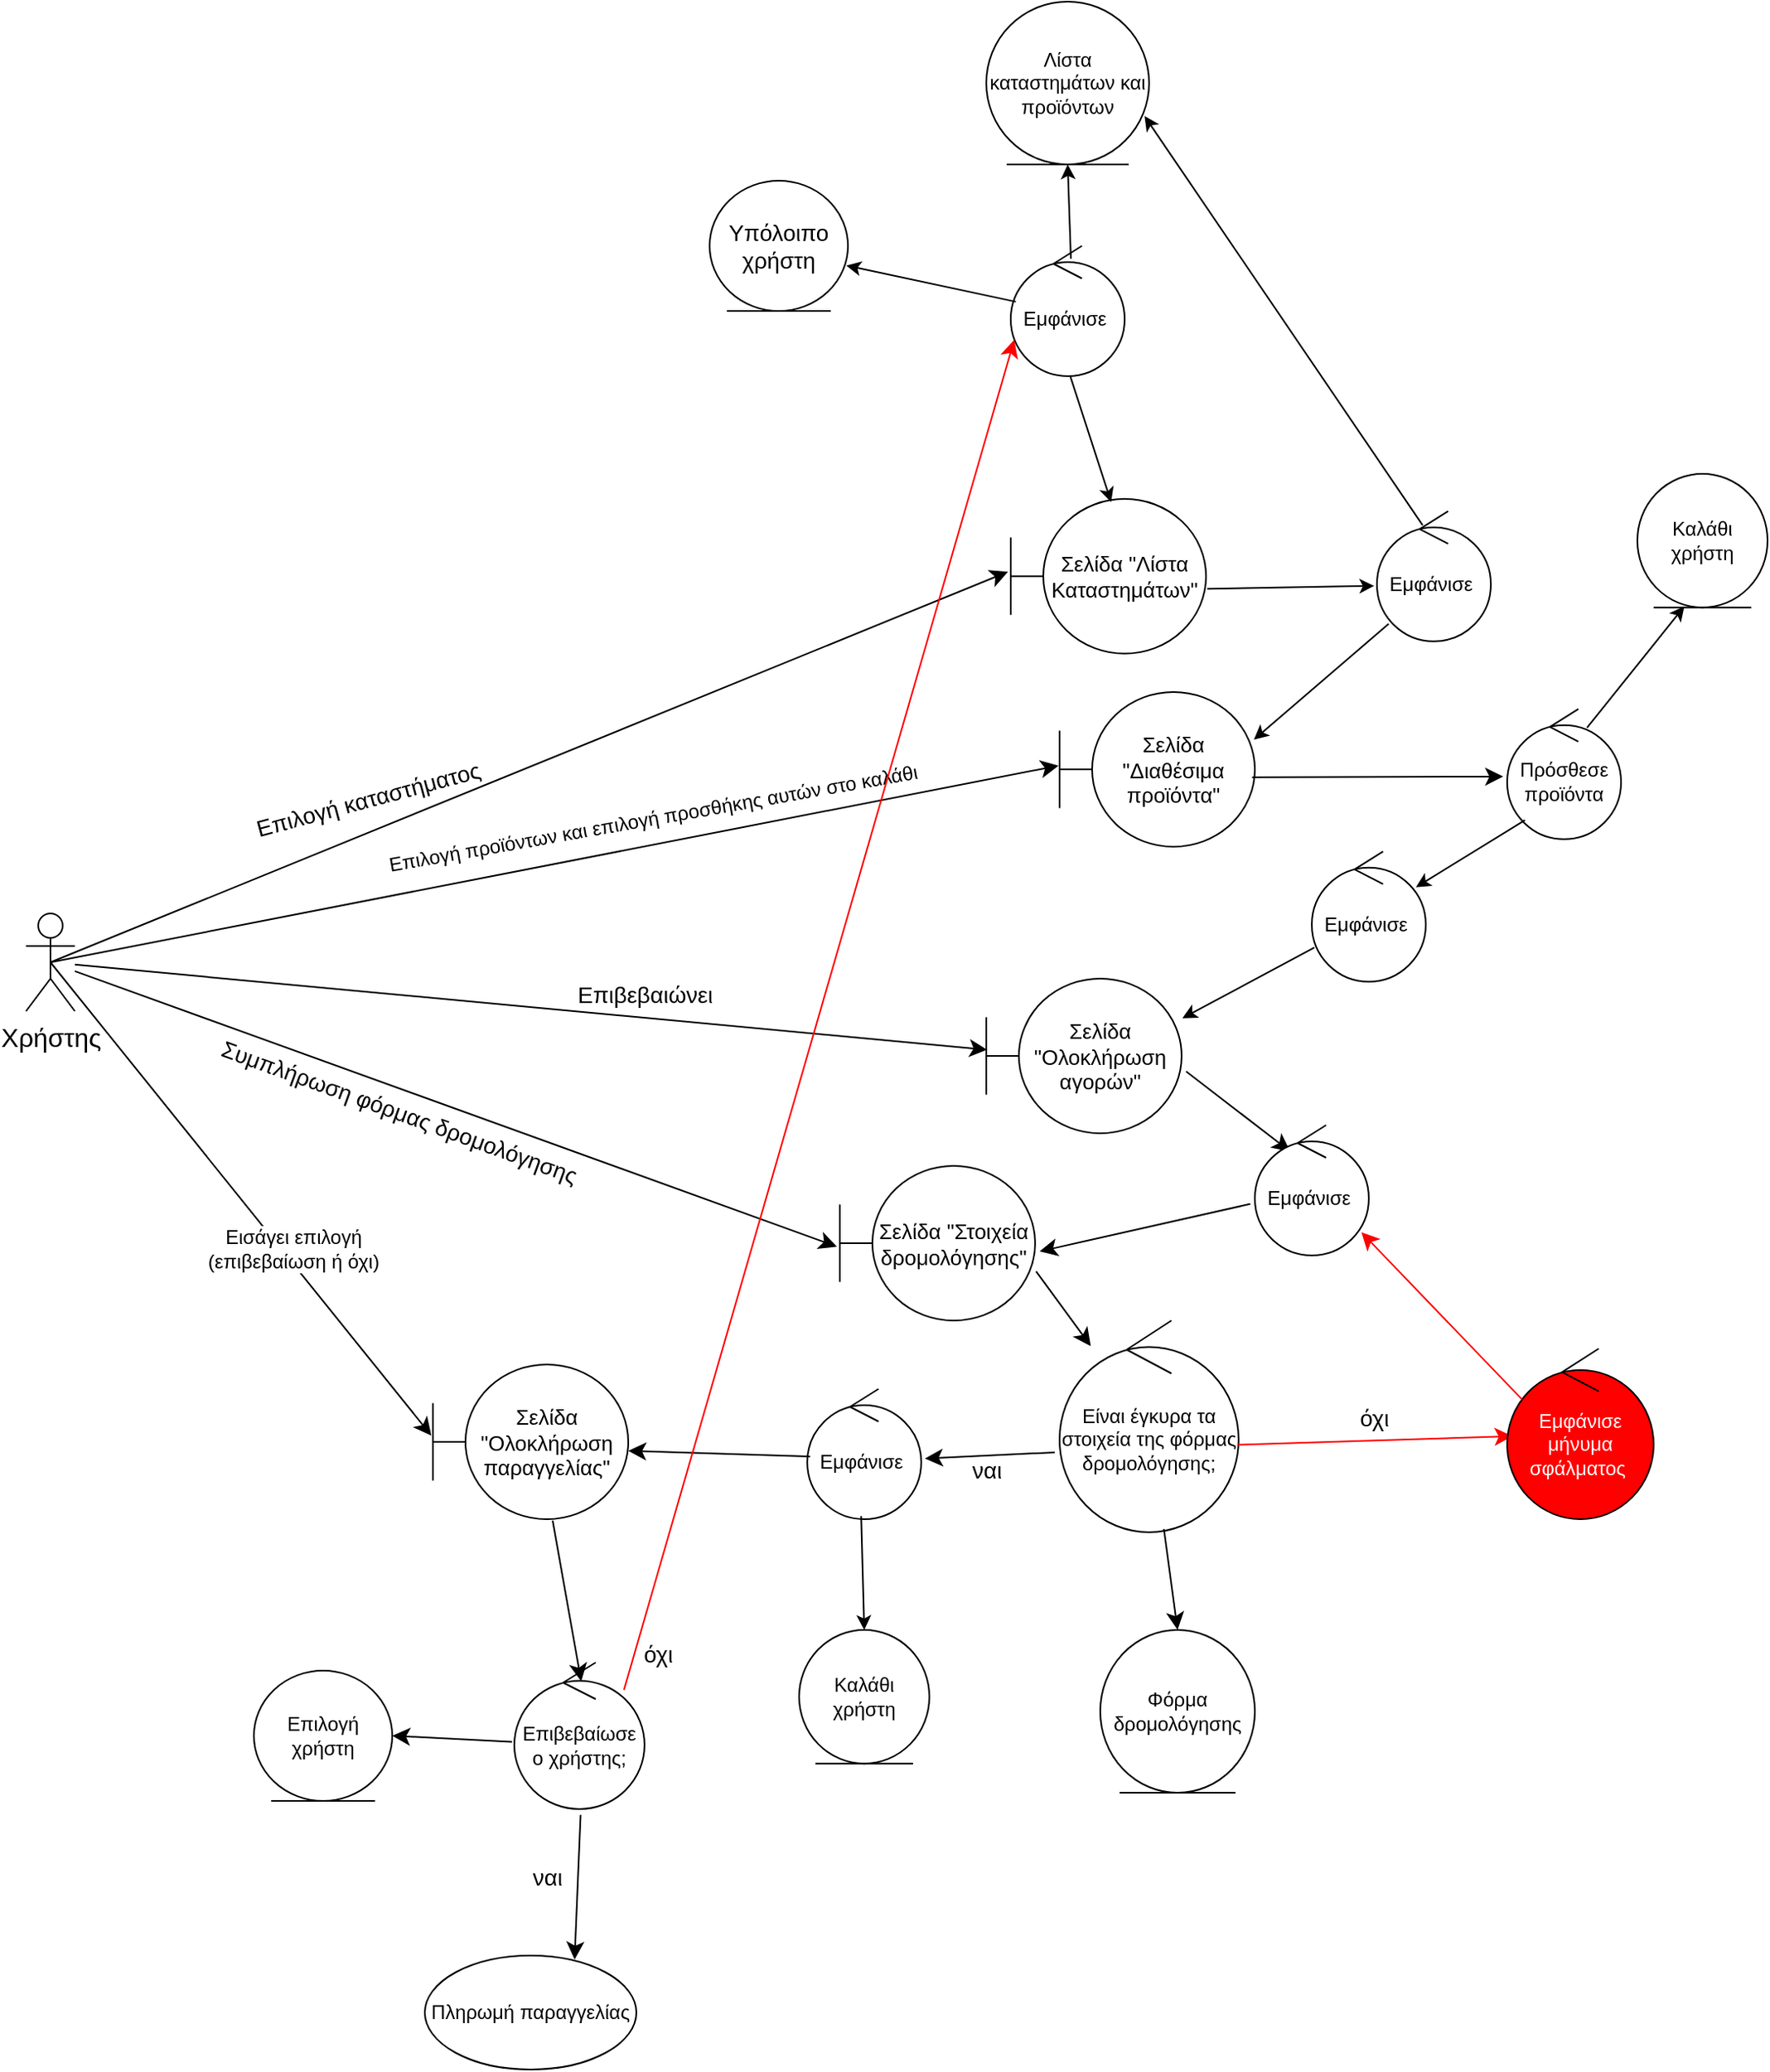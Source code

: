 <mxfile version="21.3.2" type="device">
  <diagram name="Σελίδα-1" id="CsE6YNoTUhBlBd0UO_HM">
    <mxGraphModel dx="3173" dy="1915" grid="1" gridSize="10" guides="1" tooltips="1" connect="1" arrows="1" fold="1" page="1" pageScale="1" pageWidth="1169" pageHeight="827" math="0" shadow="0">
      <root>
        <mxCell id="0" />
        <mxCell id="1" parent="0" />
        <mxCell id="u1zgg_5FD5gQ_HjgiqYV-88" value="Χρήστης" style="shape=umlActor;verticalLabelPosition=bottom;verticalAlign=top;html=1;outlineConnect=0;fontSize=16;" parent="1" vertex="1">
          <mxGeometry x="-160" y="550" width="30" height="60" as="geometry" />
        </mxCell>
        <mxCell id="u1zgg_5FD5gQ_HjgiqYV-104" value="" style="edgeStyle=none;curved=1;rounded=0;orthogonalLoop=1;jettySize=auto;html=1;fontSize=12;startSize=8;endSize=8;strokeColor=#000000;entryX=-0.014;entryY=0.471;entryDx=0;entryDy=0;entryPerimeter=0;exitX=0.5;exitY=0.5;exitDx=0;exitDy=0;exitPerimeter=0;" parent="1" source="u1zgg_5FD5gQ_HjgiqYV-88" target="u1zgg_5FD5gQ_HjgiqYV-165" edge="1">
          <mxGeometry relative="1" as="geometry">
            <Array as="points" />
            <mxPoint x="320" y="350.0" as="targetPoint" />
            <mxPoint x="110" y="366" as="sourcePoint" />
          </mxGeometry>
        </mxCell>
        <mxCell id="u1zgg_5FD5gQ_HjgiqYV-165" value="Σελίδα &quot;Λίστα Καταστημάτων&quot;" style="shape=umlBoundary;whiteSpace=wrap;html=1;strokeColor=#000000;fontColor=#000000;fontSize=13;" parent="1" vertex="1">
          <mxGeometry x="445" y="295.4" width="120" height="95" as="geometry" />
        </mxCell>
        <mxCell id="u1zgg_5FD5gQ_HjgiqYV-166" value="&lt;font style=&quot;font-size: 14px;&quot;&gt;Επιλογή καταστήματος&lt;/font&gt;" style="edgeLabel;html=1;align=center;verticalAlign=middle;resizable=0;points=[];fontColor=#000000;fontSize=14;rotation=-15;" parent="1" vertex="1" connectable="0">
          <mxGeometry x="50" y="480" as="geometry" />
        </mxCell>
        <mxCell id="u1zgg_5FD5gQ_HjgiqYV-167" value="" style="rounded=0;orthogonalLoop=1;jettySize=auto;html=1;fillColor=#FF0000;strokeColor=#000000;fontColor=#000000;entryX=-0.024;entryY=0.574;entryDx=0;entryDy=0;entryPerimeter=0;exitX=1.006;exitY=0.581;exitDx=0;exitDy=0;exitPerimeter=0;" parent="1" source="u1zgg_5FD5gQ_HjgiqYV-165" target="u1zgg_5FD5gQ_HjgiqYV-169" edge="1">
          <mxGeometry relative="1" as="geometry">
            <mxPoint x="550" y="348.9" as="sourcePoint" />
            <mxPoint x="700" y="342.9" as="targetPoint" />
          </mxGeometry>
        </mxCell>
        <mxCell id="u1zgg_5FD5gQ_HjgiqYV-169" value="&lt;font&gt;Εμφάνισε&amp;nbsp;&lt;/font&gt;" style="ellipse;shape=umlControl;whiteSpace=wrap;html=1;strokeColor=#000000;fontColor=#000000;" parent="1" vertex="1">
          <mxGeometry x="670" y="302.9" width="70" height="80" as="geometry" />
        </mxCell>
        <mxCell id="u1zgg_5FD5gQ_HjgiqYV-171" value="Σελίδα &quot;Διαθέσιμα προϊόντα&quot;" style="shape=umlBoundary;whiteSpace=wrap;html=1;strokeColor=#000000;fontColor=#000000;fontSize=13;" parent="1" vertex="1">
          <mxGeometry x="475" y="414" width="120" height="95" as="geometry" />
        </mxCell>
        <mxCell id="u1zgg_5FD5gQ_HjgiqYV-172" value="" style="rounded=0;orthogonalLoop=1;jettySize=auto;html=1;fillColor=#FF0000;strokeColor=#000000;fontColor=#000000;entryX=0.995;entryY=0.308;entryDx=0;entryDy=0;entryPerimeter=0;exitX=0.103;exitY=0.865;exitDx=0;exitDy=0;exitPerimeter=0;" parent="1" source="u1zgg_5FD5gQ_HjgiqYV-169" target="u1zgg_5FD5gQ_HjgiqYV-171" edge="1">
          <mxGeometry relative="1" as="geometry">
            <mxPoint x="730" y="342.4" as="sourcePoint" />
            <mxPoint x="828" y="342.4" as="targetPoint" />
          </mxGeometry>
        </mxCell>
        <mxCell id="u1zgg_5FD5gQ_HjgiqYV-173" value="Λίστα καταστημάτων και προϊόντων" style="ellipse;shape=umlEntity;whiteSpace=wrap;html=1;fontColor=#000000;strokeColor=#000000;" parent="1" vertex="1">
          <mxGeometry x="430" y="-10" width="100" height="100" as="geometry" />
        </mxCell>
        <mxCell id="u1zgg_5FD5gQ_HjgiqYV-174" value="&lt;font&gt;Εμφάνισε&amp;nbsp;&lt;/font&gt;" style="ellipse;shape=umlControl;whiteSpace=wrap;html=1;strokeColor=#000000;fontColor=#000000;" parent="1" vertex="1">
          <mxGeometry x="445" y="140" width="70" height="80" as="geometry" />
        </mxCell>
        <mxCell id="u1zgg_5FD5gQ_HjgiqYV-177" value="" style="rounded=0;orthogonalLoop=1;jettySize=auto;html=1;fillColor=#FF0000;strokeColor=#000000;fontColor=#000000;entryX=0.514;entryY=0.021;entryDx=0;entryDy=0;entryPerimeter=0;exitX=0.524;exitY=1.004;exitDx=0;exitDy=0;exitPerimeter=0;" parent="1" source="u1zgg_5FD5gQ_HjgiqYV-174" target="u1zgg_5FD5gQ_HjgiqYV-165" edge="1">
          <mxGeometry relative="1" as="geometry">
            <mxPoint x="500" y="272.9" as="sourcePoint" />
            <mxPoint x="598" y="272.9" as="targetPoint" />
          </mxGeometry>
        </mxCell>
        <mxCell id="u1zgg_5FD5gQ_HjgiqYV-178" value="" style="rounded=0;orthogonalLoop=1;jettySize=auto;html=1;fillColor=#FF0000;strokeColor=#000000;fontColor=#000000;entryX=0.5;entryY=1;entryDx=0;entryDy=0;exitX=0.528;exitY=0.099;exitDx=0;exitDy=0;exitPerimeter=0;" parent="1" source="u1zgg_5FD5gQ_HjgiqYV-174" target="u1zgg_5FD5gQ_HjgiqYV-173" edge="1">
          <mxGeometry relative="1" as="geometry">
            <mxPoint x="470" y="162.9" as="sourcePoint" />
            <mxPoint x="490" y="112.9" as="targetPoint" />
          </mxGeometry>
        </mxCell>
        <mxCell id="u1zgg_5FD5gQ_HjgiqYV-179" value="" style="rounded=0;orthogonalLoop=1;jettySize=auto;html=1;fillColor=#FF0000;strokeColor=#000000;fontColor=#000000;entryX=0.972;entryY=0.703;entryDx=0;entryDy=0;entryPerimeter=0;exitX=0.401;exitY=0.108;exitDx=0;exitDy=0;exitPerimeter=0;" parent="1" source="u1zgg_5FD5gQ_HjgiqYV-169" target="u1zgg_5FD5gQ_HjgiqYV-173" edge="1">
          <mxGeometry relative="1" as="geometry">
            <mxPoint x="602" y="242.9" as="sourcePoint" />
            <mxPoint x="535.8" y="80.0" as="targetPoint" />
          </mxGeometry>
        </mxCell>
        <mxCell id="u1zgg_5FD5gQ_HjgiqYV-180" value="" style="edgeStyle=none;curved=1;rounded=0;orthogonalLoop=1;jettySize=auto;html=1;fontSize=12;startSize=8;endSize=8;strokeColor=#000000;entryX=-0.005;entryY=0.476;entryDx=0;entryDy=0;entryPerimeter=0;exitX=0.5;exitY=0.5;exitDx=0;exitDy=0;exitPerimeter=0;" parent="1" source="u1zgg_5FD5gQ_HjgiqYV-88" target="u1zgg_5FD5gQ_HjgiqYV-171" edge="1">
          <mxGeometry relative="1" as="geometry">
            <Array as="points" />
            <mxPoint x="338" y="360" as="targetPoint" />
            <mxPoint x="85" y="350" as="sourcePoint" />
          </mxGeometry>
        </mxCell>
        <mxCell id="u1zgg_5FD5gQ_HjgiqYV-181" value="&lt;font style=&quot;font-size: 12px;&quot;&gt;Επιλογή προϊόντων και επιλογή προσθήκης αυτών στο καλάθι&lt;/font&gt;" style="edgeLabel;html=1;align=center;verticalAlign=middle;resizable=0;points=[];fontColor=#000000;fontSize=12;rotation=-10;" parent="1" vertex="1" connectable="0">
          <mxGeometry x="190" y="430" as="geometry">
            <mxPoint x="23" y="67" as="offset" />
          </mxGeometry>
        </mxCell>
        <mxCell id="u1zgg_5FD5gQ_HjgiqYV-183" value="" style="edgeStyle=none;curved=1;rounded=0;orthogonalLoop=1;jettySize=auto;html=1;fontSize=12;startSize=8;endSize=8;strokeColor=#000000;exitX=0.986;exitY=0.551;exitDx=0;exitDy=0;exitPerimeter=0;entryX=-0.035;entryY=0.519;entryDx=0;entryDy=0;entryPerimeter=0;" parent="1" source="u1zgg_5FD5gQ_HjgiqYV-171" target="u1zgg_5FD5gQ_HjgiqYV-184" edge="1">
          <mxGeometry relative="1" as="geometry">
            <Array as="points" />
            <mxPoint x="710" y="469" as="targetPoint" />
            <mxPoint x="640" y="500" as="sourcePoint" />
          </mxGeometry>
        </mxCell>
        <mxCell id="u1zgg_5FD5gQ_HjgiqYV-184" value="&lt;font&gt;Πρόσθεσε προϊόντα&lt;/font&gt;" style="ellipse;shape=umlControl;whiteSpace=wrap;html=1;strokeColor=#000000;fontColor=#000000;" parent="1" vertex="1">
          <mxGeometry x="750" y="424.4" width="70" height="80" as="geometry" />
        </mxCell>
        <mxCell id="u1zgg_5FD5gQ_HjgiqYV-185" value="" style="rounded=0;orthogonalLoop=1;jettySize=auto;html=1;fillColor=#FF0000;strokeColor=#000000;fontColor=#000000;exitX=0.701;exitY=0.144;exitDx=0;exitDy=0;exitPerimeter=0;entryX=0.361;entryY=0.991;entryDx=0;entryDy=0;entryPerimeter=0;" parent="1" source="u1zgg_5FD5gQ_HjgiqYV-184" target="u1zgg_5FD5gQ_HjgiqYV-186" edge="1">
          <mxGeometry relative="1" as="geometry">
            <mxPoint x="891" y="402.9" as="sourcePoint" />
            <mxPoint x="850" y="320" as="targetPoint" />
          </mxGeometry>
        </mxCell>
        <mxCell id="u1zgg_5FD5gQ_HjgiqYV-186" value="Καλάθι χρήστη" style="ellipse;shape=umlEntity;whiteSpace=wrap;html=1;fontColor=#000000;strokeColor=#000000;" parent="1" vertex="1">
          <mxGeometry x="830" y="280" width="80" height="82.1" as="geometry" />
        </mxCell>
        <mxCell id="u1zgg_5FD5gQ_HjgiqYV-187" value="" style="endArrow=classic;html=1;rounded=0;exitX=0.156;exitY=0.854;exitDx=0;exitDy=0;exitPerimeter=0;entryX=0.914;entryY=0.275;entryDx=0;entryDy=0;entryPerimeter=0;" parent="1" source="u1zgg_5FD5gQ_HjgiqYV-184" target="u1zgg_5FD5gQ_HjgiqYV-209" edge="1">
          <mxGeometry width="50" height="50" relative="1" as="geometry">
            <mxPoint x="730" y="630" as="sourcePoint" />
            <mxPoint x="660" y="560" as="targetPoint" />
          </mxGeometry>
        </mxCell>
        <mxCell id="u1zgg_5FD5gQ_HjgiqYV-188" value="Σελίδα &quot;Ολοκλήρωση αγορών&quot;" style="shape=umlBoundary;whiteSpace=wrap;html=1;strokeColor=#000000;fontColor=#000000;fontSize=13;" parent="1" vertex="1">
          <mxGeometry x="430" y="590" width="120" height="95" as="geometry" />
        </mxCell>
        <mxCell id="u1zgg_5FD5gQ_HjgiqYV-189" value="" style="edgeStyle=none;curved=1;rounded=0;orthogonalLoop=1;jettySize=auto;html=1;fontSize=12;startSize=8;endSize=8;strokeColor=#000000;entryX=0.005;entryY=0.46;entryDx=0;entryDy=0;entryPerimeter=0;" parent="1" source="u1zgg_5FD5gQ_HjgiqYV-88" target="u1zgg_5FD5gQ_HjgiqYV-188" edge="1">
          <mxGeometry relative="1" as="geometry">
            <Array as="points" />
            <mxPoint x="439" y="472" as="targetPoint" />
            <mxPoint x="55" y="330" as="sourcePoint" />
          </mxGeometry>
        </mxCell>
        <mxCell id="u1zgg_5FD5gQ_HjgiqYV-190" value="&lt;font style=&quot;font-size: 14px;&quot;&gt;Επιβεβαιώνει&lt;/font&gt;" style="edgeLabel;html=1;align=center;verticalAlign=middle;resizable=0;points=[];fontColor=#000000;fontSize=14;" parent="1" vertex="1" connectable="0">
          <mxGeometry x="220" y="600" as="geometry" />
        </mxCell>
        <mxCell id="u1zgg_5FD5gQ_HjgiqYV-191" value="" style="edgeStyle=none;curved=1;rounded=0;orthogonalLoop=1;jettySize=auto;html=1;fontSize=12;startSize=8;endSize=8;strokeColor=#000000;entryX=0.31;entryY=0.202;entryDx=0;entryDy=0;entryPerimeter=0;exitX=1.023;exitY=0.6;exitDx=0;exitDy=0;exitPerimeter=0;" parent="1" source="u1zgg_5FD5gQ_HjgiqYV-188" target="u1zgg_5FD5gQ_HjgiqYV-192" edge="1">
          <mxGeometry relative="1" as="geometry">
            <Array as="points" />
            <mxPoint x="700" y="700" as="targetPoint" />
            <mxPoint x="560" y="640" as="sourcePoint" />
          </mxGeometry>
        </mxCell>
        <mxCell id="u1zgg_5FD5gQ_HjgiqYV-192" value="&lt;font&gt;Εμφάνισε&amp;nbsp;&lt;/font&gt;" style="ellipse;shape=umlControl;whiteSpace=wrap;html=1;strokeColor=#000000;fontColor=#000000;" parent="1" vertex="1">
          <mxGeometry x="595" y="680" width="70" height="80" as="geometry" />
        </mxCell>
        <mxCell id="u1zgg_5FD5gQ_HjgiqYV-193" value="" style="edgeStyle=none;curved=1;rounded=0;orthogonalLoop=1;jettySize=auto;html=1;fontSize=12;startSize=8;endSize=8;strokeColor=#000000;exitX=-0.04;exitY=0.605;exitDx=0;exitDy=0;exitPerimeter=0;entryX=1.023;entryY=0.553;entryDx=0;entryDy=0;entryPerimeter=0;" parent="1" source="u1zgg_5FD5gQ_HjgiqYV-192" target="u1zgg_5FD5gQ_HjgiqYV-194" edge="1">
          <mxGeometry relative="1" as="geometry">
            <Array as="points" />
            <mxPoint x="540" y="750" as="targetPoint" />
            <mxPoint x="540" y="770" as="sourcePoint" />
          </mxGeometry>
        </mxCell>
        <mxCell id="u1zgg_5FD5gQ_HjgiqYV-194" value="Σελίδα &quot;Στοιχεία δρομολόγησης&quot;" style="shape=umlBoundary;whiteSpace=wrap;html=1;strokeColor=#000000;fontColor=#000000;fontSize=13;" parent="1" vertex="1">
          <mxGeometry x="340" y="705" width="120" height="95" as="geometry" />
        </mxCell>
        <mxCell id="u1zgg_5FD5gQ_HjgiqYV-195" value="" style="edgeStyle=none;curved=1;rounded=0;orthogonalLoop=1;jettySize=auto;html=1;fontSize=12;startSize=8;endSize=8;strokeColor=#000000;entryX=-0.015;entryY=0.522;entryDx=0;entryDy=0;entryPerimeter=0;" parent="1" source="u1zgg_5FD5gQ_HjgiqYV-88" target="u1zgg_5FD5gQ_HjgiqYV-194" edge="1">
          <mxGeometry relative="1" as="geometry">
            <Array as="points" />
            <mxPoint x="371" y="690" as="targetPoint" />
            <mxPoint y="388" as="sourcePoint" />
          </mxGeometry>
        </mxCell>
        <mxCell id="u1zgg_5FD5gQ_HjgiqYV-196" value="&lt;font style=&quot;font-size: 14px;&quot;&gt;Συμπλήρωση φόρμας δρομολόγησης&amp;nbsp;&lt;br&gt;&lt;br&gt;&lt;/font&gt;" style="edgeLabel;html=1;align=center;verticalAlign=middle;resizable=0;points=[];fontColor=#000000;fontSize=14;rotation=20;" parent="1" vertex="1" connectable="0">
          <mxGeometry x="80" y="685" as="geometry">
            <mxPoint x="-13.411" y="-0.366" as="offset" />
          </mxGeometry>
        </mxCell>
        <mxCell id="u1zgg_5FD5gQ_HjgiqYV-197" value="" style="edgeStyle=none;curved=1;rounded=0;orthogonalLoop=1;jettySize=auto;html=1;fontSize=12;startSize=8;endSize=8;strokeColor=#000000;exitX=1.005;exitY=0.682;exitDx=0;exitDy=0;exitPerimeter=0;" parent="1" source="u1zgg_5FD5gQ_HjgiqYV-194" target="u1zgg_5FD5gQ_HjgiqYV-198" edge="1">
          <mxGeometry relative="1" as="geometry">
            <Array as="points" />
            <mxPoint x="470" y="840" as="targetPoint" />
            <mxPoint x="410" y="820" as="sourcePoint" />
          </mxGeometry>
        </mxCell>
        <mxCell id="u1zgg_5FD5gQ_HjgiqYV-198" value="Είναι έγκυρα τα στοιχεία της φόρμας δρομολόγησης;" style="ellipse;shape=umlControl;whiteSpace=wrap;html=1;strokeColor=#000000;fontColor=#000000;" parent="1" vertex="1">
          <mxGeometry x="475" y="800" width="110" height="130" as="geometry" />
        </mxCell>
        <mxCell id="u1zgg_5FD5gQ_HjgiqYV-200" value="" style="edgeStyle=none;curved=1;rounded=0;orthogonalLoop=1;jettySize=auto;html=1;fontSize=12;startSize=8;endSize=8;strokeColor=#000000;exitX=-0.027;exitY=0.623;exitDx=0;exitDy=0;exitPerimeter=0;entryX=1.033;entryY=0.534;entryDx=0;entryDy=0;entryPerimeter=0;" parent="1" source="u1zgg_5FD5gQ_HjgiqYV-198" target="u1zgg_5FD5gQ_HjgiqYV-205" edge="1">
          <mxGeometry relative="1" as="geometry">
            <Array as="points" />
            <mxPoint x="390" y="970" as="targetPoint" />
            <mxPoint x="630" y="890" as="sourcePoint" />
          </mxGeometry>
        </mxCell>
        <mxCell id="u1zgg_5FD5gQ_HjgiqYV-201" value="&lt;font style=&quot;font-size: 14px;&quot;&gt;ναι&lt;br&gt;&lt;br&gt;&lt;/font&gt;" style="edgeLabel;html=1;align=center;verticalAlign=middle;resizable=0;points=[];fontColor=#000000;fontSize=14;" parent="1" vertex="1" connectable="0">
          <mxGeometry x="430" y="900" as="geometry" />
        </mxCell>
        <mxCell id="u1zgg_5FD5gQ_HjgiqYV-203" value="" style="edgeStyle=none;curved=1;rounded=0;orthogonalLoop=1;jettySize=auto;html=1;fontSize=12;startSize=8;endSize=8;strokeColor=#000000;exitX=0.583;exitY=0.985;exitDx=0;exitDy=0;exitPerimeter=0;entryX=0.5;entryY=0;entryDx=0;entryDy=0;" parent="1" source="u1zgg_5FD5gQ_HjgiqYV-198" target="u1zgg_5FD5gQ_HjgiqYV-204" edge="1">
          <mxGeometry relative="1" as="geometry">
            <Array as="points" />
            <mxPoint x="530" y="1037" as="targetPoint" />
            <mxPoint x="525" y="980" as="sourcePoint" />
          </mxGeometry>
        </mxCell>
        <mxCell id="u1zgg_5FD5gQ_HjgiqYV-204" value="Φόρμα δρομολόγησης" style="ellipse;shape=umlEntity;whiteSpace=wrap;html=1;fontColor=#000000;strokeColor=#000000;" parent="1" vertex="1">
          <mxGeometry x="500" y="990" width="95" height="100" as="geometry" />
        </mxCell>
        <mxCell id="u1zgg_5FD5gQ_HjgiqYV-205" value="&lt;font&gt;Εμφάνισε&amp;nbsp;&lt;/font&gt;" style="ellipse;shape=umlControl;whiteSpace=wrap;html=1;strokeColor=#000000;fontColor=#000000;" parent="1" vertex="1">
          <mxGeometry x="320" y="842" width="70" height="80" as="geometry" />
        </mxCell>
        <mxCell id="u1zgg_5FD5gQ_HjgiqYV-206" value="Σελίδα &quot;Ολοκλήρωση παραγγελίας&quot;" style="shape=umlBoundary;whiteSpace=wrap;html=1;strokeColor=#000000;fontColor=#000000;fontSize=13;" parent="1" vertex="1">
          <mxGeometry x="90" y="827" width="120" height="95" as="geometry" />
        </mxCell>
        <mxCell id="u1zgg_5FD5gQ_HjgiqYV-207" value="" style="edgeStyle=none;curved=1;rounded=0;orthogonalLoop=1;jettySize=auto;html=1;fontSize=12;startSize=8;endSize=8;strokeColor=#000000;exitX=0.025;exitY=0.518;exitDx=0;exitDy=0;exitPerimeter=0;" parent="1" source="u1zgg_5FD5gQ_HjgiqYV-205" edge="1">
          <mxGeometry relative="1" as="geometry">
            <Array as="points" />
            <mxPoint x="210" y="880" as="targetPoint" />
            <mxPoint x="290" y="1070" as="sourcePoint" />
          </mxGeometry>
        </mxCell>
        <mxCell id="u1zgg_5FD5gQ_HjgiqYV-208" value="" style="edgeStyle=none;curved=1;rounded=0;orthogonalLoop=1;jettySize=auto;html=1;fontSize=12;startSize=8;endSize=8;strokeColor=#000000;exitX=0.5;exitY=0.5;exitDx=0;exitDy=0;exitPerimeter=0;entryX=-0.008;entryY=0.46;entryDx=0;entryDy=0;entryPerimeter=0;" parent="1" source="u1zgg_5FD5gQ_HjgiqYV-88" target="u1zgg_5FD5gQ_HjgiqYV-206" edge="1">
          <mxGeometry relative="1" as="geometry">
            <Array as="points" />
            <mxPoint x="50" y="810" as="targetPoint" />
            <mxPoint x="-150" y="813" as="sourcePoint" />
          </mxGeometry>
        </mxCell>
        <mxCell id="u1zgg_5FD5gQ_HjgiqYV-209" value="&lt;font&gt;Εμφάνισε&amp;nbsp;&lt;/font&gt;" style="ellipse;shape=umlControl;whiteSpace=wrap;html=1;strokeColor=#000000;fontColor=#000000;" parent="1" vertex="1">
          <mxGeometry x="630" y="511.9" width="70" height="80" as="geometry" />
        </mxCell>
        <mxCell id="u1zgg_5FD5gQ_HjgiqYV-210" value="" style="endArrow=classic;html=1;rounded=0;exitX=0.022;exitY=0.738;exitDx=0;exitDy=0;exitPerimeter=0;entryX=1.004;entryY=0.256;entryDx=0;entryDy=0;entryPerimeter=0;" parent="1" source="u1zgg_5FD5gQ_HjgiqYV-209" target="u1zgg_5FD5gQ_HjgiqYV-188" edge="1">
          <mxGeometry width="50" height="50" relative="1" as="geometry">
            <mxPoint x="762" y="650" as="sourcePoint" />
            <mxPoint x="660" y="719" as="targetPoint" />
          </mxGeometry>
        </mxCell>
        <mxCell id="u1zgg_5FD5gQ_HjgiqYV-211" value="Καλάθι χρήστη" style="ellipse;shape=umlEntity;whiteSpace=wrap;html=1;fontColor=#000000;strokeColor=#000000;" parent="1" vertex="1">
          <mxGeometry x="315" y="990" width="80" height="82.1" as="geometry" />
        </mxCell>
        <mxCell id="u1zgg_5FD5gQ_HjgiqYV-212" value="" style="rounded=0;orthogonalLoop=1;jettySize=auto;html=1;fillColor=#FF0000;strokeColor=#000000;fontColor=#000000;exitX=0.473;exitY=0.977;exitDx=0;exitDy=0;exitPerimeter=0;entryX=0.5;entryY=0;entryDx=0;entryDy=0;" parent="1" source="u1zgg_5FD5gQ_HjgiqYV-205" target="u1zgg_5FD5gQ_HjgiqYV-211" edge="1">
          <mxGeometry relative="1" as="geometry">
            <mxPoint x="330" y="997" as="sourcePoint" />
            <mxPoint x="390" y="922" as="targetPoint" />
          </mxGeometry>
        </mxCell>
        <mxCell id="u1zgg_5FD5gQ_HjgiqYV-214" value="" style="edgeStyle=none;curved=1;rounded=0;orthogonalLoop=1;jettySize=auto;html=1;fontSize=12;startSize=8;endSize=8;strokeColor=#000000;exitX=0.613;exitY=1.009;exitDx=0;exitDy=0;exitPerimeter=0;entryX=0.514;entryY=0.129;entryDx=0;entryDy=0;entryPerimeter=0;" parent="1" source="u1zgg_5FD5gQ_HjgiqYV-206" target="u1zgg_5FD5gQ_HjgiqYV-216" edge="1">
          <mxGeometry relative="1" as="geometry">
            <Array as="points" />
            <mxPoint x="170" y="1030" as="targetPoint" />
            <mxPoint x="182" y="1043" as="sourcePoint" />
          </mxGeometry>
        </mxCell>
        <mxCell id="u1zgg_5FD5gQ_HjgiqYV-215" value="&lt;font style=&quot;font-size: 12px;&quot;&gt;Εισάγει επιλογή&lt;br style=&quot;font-size: 12px;&quot;&gt;(επιβεβαίωση ή όχι)&lt;br style=&quot;font-size: 12px;&quot;&gt;&lt;/font&gt;" style="edgeLabel;html=1;align=center;verticalAlign=middle;resizable=0;points=[];fontSize=12;rotation=0;fontColor=#000000;" parent="1" vertex="1" connectable="0">
          <mxGeometry x="180.0" y="1180.004" as="geometry">
            <mxPoint x="-176" y="-424" as="offset" />
          </mxGeometry>
        </mxCell>
        <mxCell id="u1zgg_5FD5gQ_HjgiqYV-216" value="&lt;font&gt;Επιβεβαίωσε ο χρήστης;&lt;/font&gt;" style="ellipse;shape=umlControl;whiteSpace=wrap;html=1;strokeColor=#000000;fontColor=#000000;" parent="1" vertex="1">
          <mxGeometry x="140" y="1010" width="80" height="90" as="geometry" />
        </mxCell>
        <mxCell id="u1zgg_5FD5gQ_HjgiqYV-218" value="" style="edgeStyle=none;curved=1;rounded=0;orthogonalLoop=1;jettySize=auto;html=1;fontSize=12;startSize=8;endSize=8;strokeColor=#000000;exitX=0.509;exitY=1.04;exitDx=0;exitDy=0;exitPerimeter=0;entryX=0.708;entryY=0.035;entryDx=0;entryDy=0;entryPerimeter=0;" parent="1" source="u1zgg_5FD5gQ_HjgiqYV-216" target="u1zgg_5FD5gQ_HjgiqYV-223" edge="1">
          <mxGeometry relative="1" as="geometry">
            <Array as="points" />
            <mxPoint x="150" y="1180" as="targetPoint" />
            <mxPoint x="170" y="1170" as="sourcePoint" />
          </mxGeometry>
        </mxCell>
        <mxCell id="u1zgg_5FD5gQ_HjgiqYV-219" value="&lt;font style=&quot;font-size: 14px;&quot;&gt;ναι&lt;br&gt;&lt;br&gt;&lt;/font&gt;" style="edgeLabel;html=1;align=center;verticalAlign=middle;resizable=0;points=[];fontColor=#000000;fontSize=14;" parent="1" vertex="1" connectable="0">
          <mxGeometry x="160" y="1150" as="geometry" />
        </mxCell>
        <mxCell id="u1zgg_5FD5gQ_HjgiqYV-220" value="" style="edgeStyle=none;curved=1;rounded=0;orthogonalLoop=1;jettySize=auto;html=1;fontSize=12;startSize=8;endSize=8;strokeColor=#000000;exitX=-0.017;exitY=0.542;exitDx=0;exitDy=0;exitPerimeter=0;entryX=1;entryY=0.5;entryDx=0;entryDy=0;" parent="1" source="u1zgg_5FD5gQ_HjgiqYV-216" target="u1zgg_5FD5gQ_HjgiqYV-221" edge="1">
          <mxGeometry relative="1" as="geometry">
            <Array as="points" />
            <mxPoint x="40" y="1055" as="targetPoint" />
            <mxPoint x="122" y="1063" as="sourcePoint" />
          </mxGeometry>
        </mxCell>
        <mxCell id="u1zgg_5FD5gQ_HjgiqYV-221" value="&lt;font&gt;Επιλογή χρήστη&lt;/font&gt;" style="ellipse;shape=umlEntity;whiteSpace=wrap;html=1;strokeColor=#000000;fontColor=#000000;" parent="1" vertex="1">
          <mxGeometry x="-20" y="1015" width="85" height="80" as="geometry" />
        </mxCell>
        <mxCell id="u1zgg_5FD5gQ_HjgiqYV-223" value="Πληρωμή παραγγελίας" style="ellipse;whiteSpace=wrap;html=1;" parent="1" vertex="1">
          <mxGeometry x="85" y="1190" width="130" height="70" as="geometry" />
        </mxCell>
        <mxCell id="u1zgg_5FD5gQ_HjgiqYV-227" value="" style="edgeStyle=none;curved=1;rounded=0;orthogonalLoop=1;jettySize=auto;html=1;fontSize=12;startSize=8;endSize=8;strokeColor=#FF0000;exitX=0.993;exitY=0.587;exitDx=0;exitDy=0;exitPerimeter=0;entryX=0.037;entryY=0.513;entryDx=0;entryDy=0;entryPerimeter=0;" parent="1" source="u1zgg_5FD5gQ_HjgiqYV-198" target="u1zgg_5FD5gQ_HjgiqYV-229" edge="1">
          <mxGeometry relative="1" as="geometry">
            <Array as="points" />
            <mxPoint x="780" y="865" as="targetPoint" />
            <mxPoint x="640" y="842" as="sourcePoint" />
          </mxGeometry>
        </mxCell>
        <mxCell id="u1zgg_5FD5gQ_HjgiqYV-228" value="&lt;font style=&quot;font-size: 14px;&quot;&gt;όχι&lt;br&gt;&lt;/font&gt;" style="edgeLabel;html=1;align=center;verticalAlign=middle;resizable=0;points=[];fontColor=#000000;fontSize=14;" parent="1" vertex="1" connectable="0">
          <mxGeometry x="440" y="910" as="geometry">
            <mxPoint x="228" y="-50" as="offset" />
          </mxGeometry>
        </mxCell>
        <mxCell id="u1zgg_5FD5gQ_HjgiqYV-229" value="&lt;font color=&quot;#ffffff&quot;&gt;Εμφάνισε μήνυμα σφάλματος&amp;nbsp;&lt;/font&gt;" style="ellipse;shape=umlControl;whiteSpace=wrap;html=1;strokeColor=#000000;fontColor=#000000;fillColor=#FF0000;" parent="1" vertex="1">
          <mxGeometry x="750" y="817.25" width="90" height="104.75" as="geometry" />
        </mxCell>
        <mxCell id="u1zgg_5FD5gQ_HjgiqYV-231" value="" style="edgeStyle=none;curved=1;rounded=0;orthogonalLoop=1;jettySize=auto;html=1;fontSize=12;startSize=8;endSize=8;strokeColor=#FF0000;entryX=0.935;entryY=0.822;entryDx=0;entryDy=0;entryPerimeter=0;exitX=0.103;exitY=0.299;exitDx=0;exitDy=0;exitPerimeter=0;" parent="1" source="u1zgg_5FD5gQ_HjgiqYV-229" target="u1zgg_5FD5gQ_HjgiqYV-192" edge="1">
          <mxGeometry relative="1" as="geometry">
            <Array as="points" />
            <mxPoint x="919" y="795" as="targetPoint" />
            <mxPoint x="750" y="800" as="sourcePoint" />
          </mxGeometry>
        </mxCell>
        <mxCell id="u1zgg_5FD5gQ_HjgiqYV-232" value="" style="edgeStyle=none;curved=1;rounded=0;orthogonalLoop=1;jettySize=auto;html=1;fontSize=12;startSize=8;endSize=8;strokeColor=#FF0000;exitX=0.842;exitY=0.188;exitDx=0;exitDy=0;exitPerimeter=0;entryX=0.031;entryY=0.721;entryDx=0;entryDy=0;entryPerimeter=0;" parent="1" source="u1zgg_5FD5gQ_HjgiqYV-216" target="u1zgg_5FD5gQ_HjgiqYV-174" edge="1">
          <mxGeometry relative="1" as="geometry">
            <Array as="points" />
            <mxPoint x="-411.4" y="515.12" as="targetPoint" />
            <mxPoint x="-29" y="975" as="sourcePoint" />
          </mxGeometry>
        </mxCell>
        <mxCell id="u1zgg_5FD5gQ_HjgiqYV-233" value="&lt;font style=&quot;font-size: 14px;&quot;&gt;όχι&lt;br&gt;&lt;/font&gt;" style="edgeLabel;html=1;align=center;verticalAlign=middle;resizable=0;points=[];fontColor=#000000;fontSize=14;" parent="1" vertex="1" connectable="0">
          <mxGeometry y="1055" as="geometry">
            <mxPoint x="228" y="-50" as="offset" />
          </mxGeometry>
        </mxCell>
        <mxCell id="t5E97ZUKieFiEIGQlcPi-1" value="Υπόλοιπο χρήστη" style="ellipse;shape=umlEntity;whiteSpace=wrap;html=1;strokeColor=#000000;fontColor=#000000;fontSize=14;" vertex="1" parent="1">
          <mxGeometry x="260" y="100.0" width="85" height="80" as="geometry" />
        </mxCell>
        <mxCell id="t5E97ZUKieFiEIGQlcPi-2" value="" style="endArrow=classic;html=1;rounded=0;exitX=0.045;exitY=0.429;exitDx=0;exitDy=0;exitPerimeter=0;entryX=0.988;entryY=0.651;entryDx=0;entryDy=0;entryPerimeter=0;" edge="1" parent="1" source="u1zgg_5FD5gQ_HjgiqYV-174" target="t5E97ZUKieFiEIGQlcPi-1">
          <mxGeometry width="50" height="50" relative="1" as="geometry">
            <mxPoint x="160" y="320" as="sourcePoint" />
            <mxPoint x="210" y="270" as="targetPoint" />
          </mxGeometry>
        </mxCell>
      </root>
    </mxGraphModel>
  </diagram>
</mxfile>
